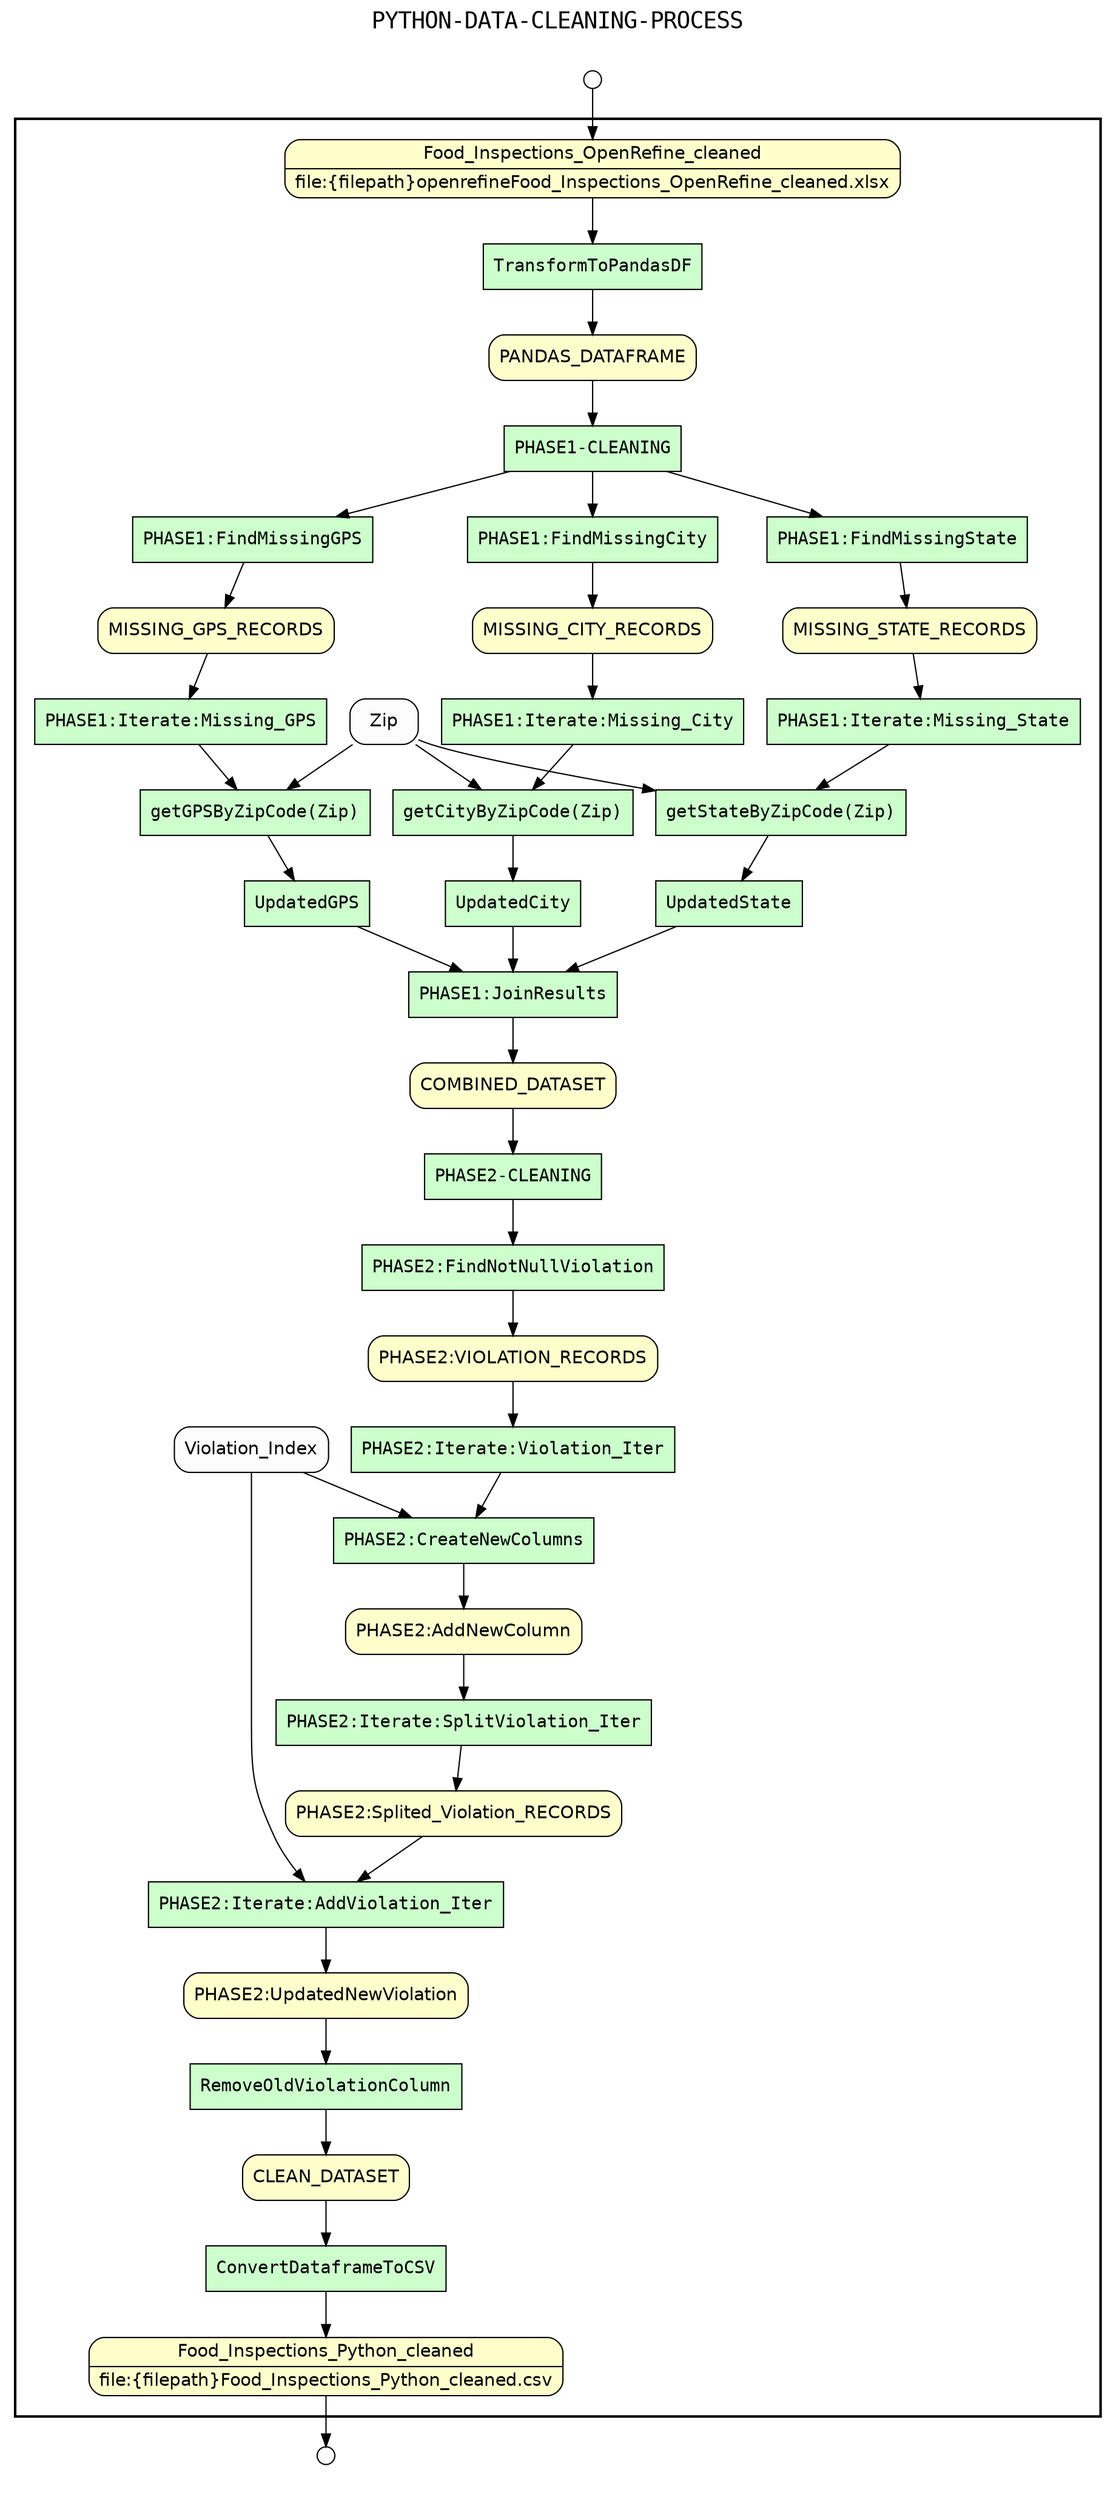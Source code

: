digraph Workflow {
rankdir=TB
fontname=Courier; fontsize=18; labelloc=t
label="PYTHON-DATA-CLEANING-PROCESS"
subgraph cluster_workflow_box_outer { label=""; color=black; penwidth=2
subgraph cluster_workflow_box_inner { label=""; color=white
node[shape=box style=filled fillcolor="#CCFFCC" peripheries=1 fontname=Courier]
TransformToPandasDF
"PHASE1-CLEANING"
"PHASE1:FindMissingGPS"
"PHASE1:FindMissingCity"
"PHASE1:FindMissingState"
"PHASE1:Iterate:Missing_GPS"
"PHASE1:Iterate:Missing_City"
"PHASE1:Iterate:Missing_State"
"getGPSByZipCode(Zip)"
"getCityByZipCode(Zip)"
"getStateByZipCode(Zip)"
UpdatedGPS
UpdatedCity
UpdatedState
"PHASE1:JoinResults"
"PHASE2-CLEANING"
"PHASE2:FindNotNullViolation"
"PHASE2:Iterate:Violation_Iter"
"PHASE2:CreateNewColumns"
"PHASE2:Iterate:SplitViolation_Iter"
"PHASE2:Iterate:AddViolation_Iter"
RemoveOldViolationColumn
ConvertDataframeToCSV
node[shape=box style="rounded,filled" fillcolor="#FFFFCC" peripheries=1 fontname=Helvetica]
Food_Inspections_Python_cleaned [shape=record rankdir=LR label="{<f0> Food_Inspections_Python_cleaned |<f1> file\:\{filepath\}\Food_Inspections_Python_cleaned.csv}"];
Food_Inspections_OpenRefine_cleaned [shape=record rankdir=LR label="{<f0> Food_Inspections_OpenRefine_cleaned |<f1> file\:\{filepath\}\openrefine\Food_Inspections_OpenRefine_cleaned.xlsx}"];
PANDAS_DATAFRAME
MISSING_GPS_RECORDS
MISSING_CITY_RECORDS
MISSING_STATE_RECORDS
COMBINED_DATASET
"PHASE2:VIOLATION_RECORDS"
"PHASE2:AddNewColumn"
"PHASE2:Splited_Violation_RECORDS"
"PHASE2:UpdatedNewViolation"
CLEAN_DATASET
node[shape=box style="rounded,filled" fillcolor="#FCFCFC" peripheries=1 fontname=Helvetica]
TransformToPandasDF -> PANDAS_DATAFRAME
Food_Inspections_OpenRefine_cleaned -> TransformToPandasDF
PANDAS_DATAFRAME -> "PHASE1-CLEANING"
"PHASE1:FindMissingGPS" -> MISSING_GPS_RECORDS
"PHASE1-CLEANING" -> "PHASE1:FindMissingGPS"
"PHASE1:FindMissingCity" -> MISSING_CITY_RECORDS
"PHASE1-CLEANING" -> "PHASE1:FindMissingCity"
"PHASE1:FindMissingState" -> MISSING_STATE_RECORDS
"PHASE1-CLEANING" -> "PHASE1:FindMissingState"
"PHASE1:Iterate:Missing_GPS" -> "getGPSByZipCode(Zip)"
MISSING_GPS_RECORDS -> "PHASE1:Iterate:Missing_GPS"
"PHASE1:Iterate:Missing_City" -> "getCityByZipCode(Zip)"
MISSING_CITY_RECORDS -> "PHASE1:Iterate:Missing_City"
"PHASE1:Iterate:Missing_State" -> "getStateByZipCode(Zip)"
MISSING_STATE_RECORDS -> "PHASE1:Iterate:Missing_State"
Zip -> "getGPSByZipCode(Zip)"
Zip -> "getCityByZipCode(Zip)"
Zip -> "getStateByZipCode(Zip)"
"getGPSByZipCode(Zip)" -> UpdatedGPS
"getCityByZipCode(Zip)" -> UpdatedCity
"getStateByZipCode(Zip)" -> UpdatedState
"PHASE1:JoinResults" -> COMBINED_DATASET
UpdatedGPS -> "PHASE1:JoinResults"
UpdatedCity -> "PHASE1:JoinResults"
UpdatedState -> "PHASE1:JoinResults"
COMBINED_DATASET -> "PHASE2-CLEANING"
"PHASE2:FindNotNullViolation" -> "PHASE2:VIOLATION_RECORDS"
"PHASE2-CLEANING" -> "PHASE2:FindNotNullViolation"
"PHASE2:VIOLATION_RECORDS" -> "PHASE2:Iterate:Violation_Iter"
"PHASE2:CreateNewColumns" -> "PHASE2:AddNewColumn"
Violation_Index -> "PHASE2:CreateNewColumns"
"PHASE2:Iterate:Violation_Iter" -> "PHASE2:CreateNewColumns"
"PHASE2:Iterate:SplitViolation_Iter" -> "PHASE2:Splited_Violation_RECORDS"
"PHASE2:AddNewColumn" -> "PHASE2:Iterate:SplitViolation_Iter"
"PHASE2:Iterate:AddViolation_Iter" -> "PHASE2:UpdatedNewViolation"
Violation_Index -> "PHASE2:Iterate:AddViolation_Iter"
"PHASE2:Splited_Violation_RECORDS" -> "PHASE2:Iterate:AddViolation_Iter"
RemoveOldViolationColumn -> CLEAN_DATASET
"PHASE2:UpdatedNewViolation" -> RemoveOldViolationColumn
ConvertDataframeToCSV -> Food_Inspections_Python_cleaned
CLEAN_DATASET -> ConvertDataframeToCSV
}}
subgraph cluster_input_ports_group_outer { label=""; color=white
subgraph cluster_input_ports_group_inner { label=""; color=white
node[shape=circle style="rounded,filled" fillcolor="#FFFFFF" peripheries=1 fontname=Helvetica width=0.2]
Food_Inspections_OpenRefine_cleaned_input_port [label=""]
}}
subgraph cluster_output_ports_group_outer { label=""; color=white
subgraph cluster_output_ports_group_inner { label=""; color=white
node[shape=circle style="rounded,filled" fillcolor="#FFFFFF" peripheries=1 fontname=Helvetica width=0.2]
Food_Inspections_Python_cleaned_output_port [label=""]
}}
Food_Inspections_OpenRefine_cleaned_input_port -> Food_Inspections_OpenRefine_cleaned
Food_Inspections_Python_cleaned -> Food_Inspections_Python_cleaned_output_port
}
